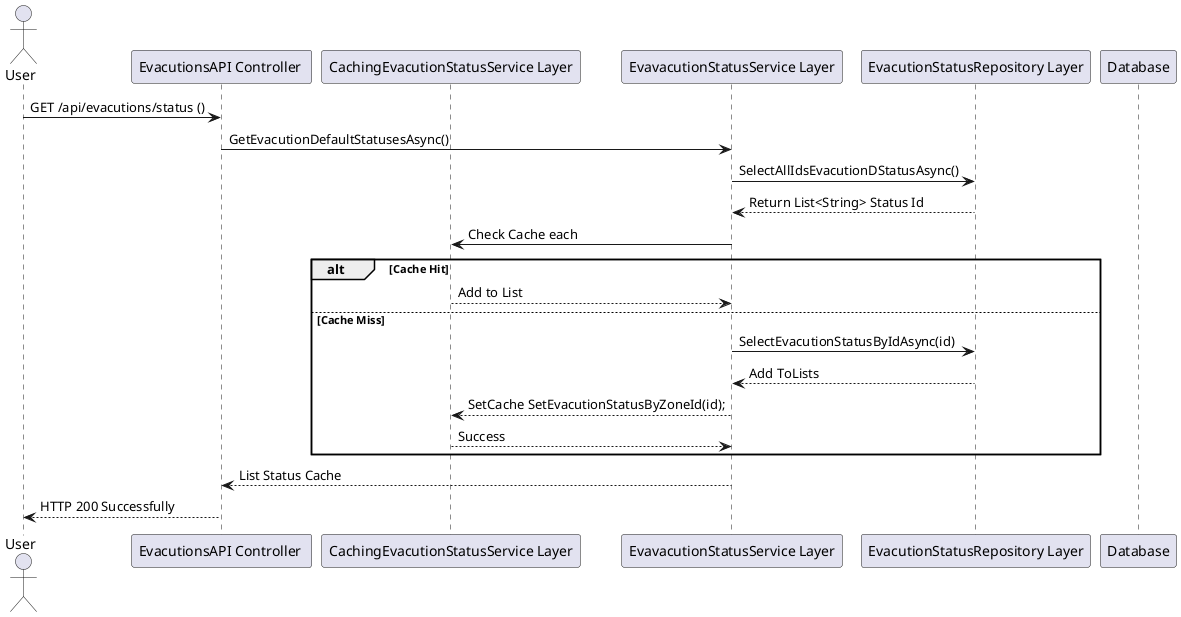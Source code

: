 @startuml
actor User
participant "EvacutionsAPI Controller " as API
participant "CachingEvacutionStatusService Layer" as ServiceCache
participant "EvavacutionStatusService Layer" as ServiceStatus
participant "EvacutionStatusRepository Layer" as RepoStatus
participant Database
User -> API : GET /api/evacutions/status ()
API -> ServiceStatus : GetEvacutionDefaultStatusesAsync()
ServiceStatus -> RepoStatus : SelectAllIdsEvacutionDStatusAsync()
RepoStatus --> ServiceStatus : Return List<String> Status Id
ServiceStatus -> ServiceCache : Check Cache each
alt Cache Hit
    ServiceCache --> ServiceStatus: Add to List
else Cache Miss
    ServiceStatus -> RepoStatus: SelectEvacutionStatusByIdAsync(id)
    RepoStatus -->  ServiceStatus: Add ToLists
    ServiceStatus --> ServiceCache: SetCache SetEvacutionStatusByZoneId(id);
    ServiceCache --> ServiceStatus: Success
end
ServiceStatus --> API: List Status Cache
API --> User : HTTP 200 Successfully
@enduml

